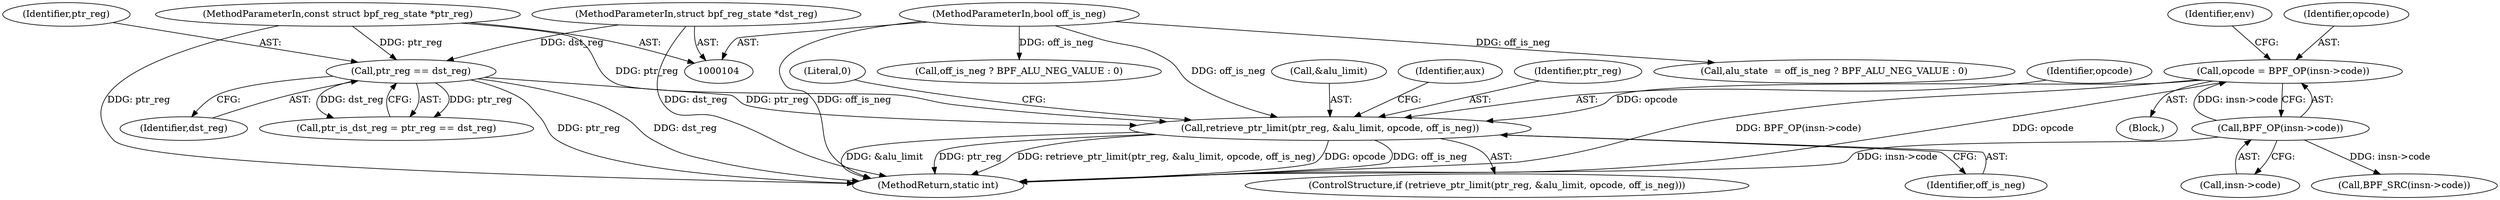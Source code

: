 digraph "0_linux_d3bd7413e0ca40b60cf60d4003246d067cafdeda_0@pointer" {
"1000170" [label="(Call,retrieve_ptr_limit(ptr_reg, &alu_limit, opcode, off_is_neg))"];
"1000125" [label="(Call,ptr_reg == dst_reg)"];
"1000107" [label="(MethodParameterIn,const struct bpf_reg_state *ptr_reg)"];
"1000108" [label="(MethodParameterIn,struct bpf_reg_state *dst_reg)"];
"1000129" [label="(Call,opcode = BPF_OP(insn->code))"];
"1000131" [label="(Call,BPF_OP(insn->code))"];
"1000109" [label="(MethodParameterIn,bool off_is_neg)"];
"1000125" [label="(Call,ptr_reg == dst_reg)"];
"1000177" [label="(Literal,0)"];
"1000129" [label="(Call,opcode = BPF_OP(insn->code))"];
"1000110" [label="(Block,)"];
"1000109" [label="(MethodParameterIn,bool off_is_neg)"];
"1000172" [label="(Call,&alu_limit)"];
"1000159" [label="(Call,off_is_neg ? BPF_ALU_NEG_VALUE : 0)"];
"1000181" [label="(Identifier,aux)"];
"1000170" [label="(Call,retrieve_ptr_limit(ptr_reg, &alu_limit, opcode, off_is_neg))"];
"1000142" [label="(Identifier,env)"];
"1000145" [label="(Call,BPF_SRC(insn->code))"];
"1000171" [label="(Identifier,ptr_reg)"];
"1000130" [label="(Identifier,opcode)"];
"1000127" [label="(Identifier,dst_reg)"];
"1000169" [label="(ControlStructure,if (retrieve_ptr_limit(ptr_reg, &alu_limit, opcode, off_is_neg)))"];
"1000174" [label="(Identifier,opcode)"];
"1000132" [label="(Call,insn->code)"];
"1000175" [label="(Identifier,off_is_neg)"];
"1000131" [label="(Call,BPF_OP(insn->code))"];
"1000107" [label="(MethodParameterIn,const struct bpf_reg_state *ptr_reg)"];
"1000157" [label="(Call,alu_state  = off_is_neg ? BPF_ALU_NEG_VALUE : 0)"];
"1000108" [label="(MethodParameterIn,struct bpf_reg_state *dst_reg)"];
"1000123" [label="(Call,ptr_is_dst_reg = ptr_reg == dst_reg)"];
"1000248" [label="(MethodReturn,static int)"];
"1000126" [label="(Identifier,ptr_reg)"];
"1000170" -> "1000169"  [label="AST: "];
"1000170" -> "1000175"  [label="CFG: "];
"1000171" -> "1000170"  [label="AST: "];
"1000172" -> "1000170"  [label="AST: "];
"1000174" -> "1000170"  [label="AST: "];
"1000175" -> "1000170"  [label="AST: "];
"1000177" -> "1000170"  [label="CFG: "];
"1000181" -> "1000170"  [label="CFG: "];
"1000170" -> "1000248"  [label="DDG: &alu_limit"];
"1000170" -> "1000248"  [label="DDG: ptr_reg"];
"1000170" -> "1000248"  [label="DDG: retrieve_ptr_limit(ptr_reg, &alu_limit, opcode, off_is_neg)"];
"1000170" -> "1000248"  [label="DDG: opcode"];
"1000170" -> "1000248"  [label="DDG: off_is_neg"];
"1000125" -> "1000170"  [label="DDG: ptr_reg"];
"1000107" -> "1000170"  [label="DDG: ptr_reg"];
"1000129" -> "1000170"  [label="DDG: opcode"];
"1000109" -> "1000170"  [label="DDG: off_is_neg"];
"1000125" -> "1000123"  [label="AST: "];
"1000125" -> "1000127"  [label="CFG: "];
"1000126" -> "1000125"  [label="AST: "];
"1000127" -> "1000125"  [label="AST: "];
"1000123" -> "1000125"  [label="CFG: "];
"1000125" -> "1000248"  [label="DDG: dst_reg"];
"1000125" -> "1000248"  [label="DDG: ptr_reg"];
"1000125" -> "1000123"  [label="DDG: ptr_reg"];
"1000125" -> "1000123"  [label="DDG: dst_reg"];
"1000107" -> "1000125"  [label="DDG: ptr_reg"];
"1000108" -> "1000125"  [label="DDG: dst_reg"];
"1000107" -> "1000104"  [label="AST: "];
"1000107" -> "1000248"  [label="DDG: ptr_reg"];
"1000108" -> "1000104"  [label="AST: "];
"1000108" -> "1000248"  [label="DDG: dst_reg"];
"1000129" -> "1000110"  [label="AST: "];
"1000129" -> "1000131"  [label="CFG: "];
"1000130" -> "1000129"  [label="AST: "];
"1000131" -> "1000129"  [label="AST: "];
"1000142" -> "1000129"  [label="CFG: "];
"1000129" -> "1000248"  [label="DDG: opcode"];
"1000129" -> "1000248"  [label="DDG: BPF_OP(insn->code)"];
"1000131" -> "1000129"  [label="DDG: insn->code"];
"1000131" -> "1000132"  [label="CFG: "];
"1000132" -> "1000131"  [label="AST: "];
"1000131" -> "1000248"  [label="DDG: insn->code"];
"1000131" -> "1000145"  [label="DDG: insn->code"];
"1000109" -> "1000104"  [label="AST: "];
"1000109" -> "1000248"  [label="DDG: off_is_neg"];
"1000109" -> "1000157"  [label="DDG: off_is_neg"];
"1000109" -> "1000159"  [label="DDG: off_is_neg"];
}
